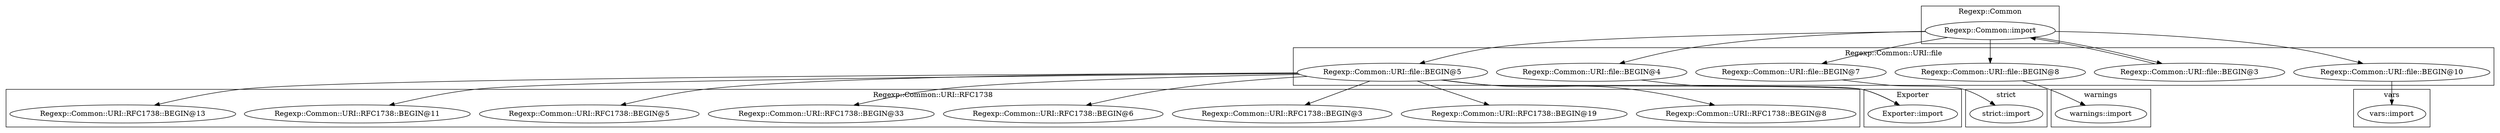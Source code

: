 digraph {
graph [overlap=false]
subgraph cluster_Regexp_Common_URI_RFC1738 {
	label="Regexp::Common::URI::RFC1738";
	"Regexp::Common::URI::RFC1738::BEGIN@8";
	"Regexp::Common::URI::RFC1738::BEGIN@19";
	"Regexp::Common::URI::RFC1738::BEGIN@3";
	"Regexp::Common::URI::RFC1738::BEGIN@6";
	"Regexp::Common::URI::RFC1738::BEGIN@33";
	"Regexp::Common::URI::RFC1738::BEGIN@5";
	"Regexp::Common::URI::RFC1738::BEGIN@11";
	"Regexp::Common::URI::RFC1738::BEGIN@13";
}
subgraph cluster_warnings {
	label="warnings";
	"warnings::import";
}
subgraph cluster_vars {
	label="vars";
	"vars::import";
}
subgraph cluster_strict {
	label="strict";
	"strict::import";
}
subgraph cluster_Regexp_Common {
	label="Regexp::Common";
	"Regexp::Common::import";
}
subgraph cluster_Regexp_Common_URI_file {
	label="Regexp::Common::URI::file";
	"Regexp::Common::URI::file::BEGIN@5";
	"Regexp::Common::URI::file::BEGIN@3";
	"Regexp::Common::URI::file::BEGIN@7";
	"Regexp::Common::URI::file::BEGIN@4";
	"Regexp::Common::URI::file::BEGIN@8";
	"Regexp::Common::URI::file::BEGIN@10";
}
subgraph cluster_Exporter {
	label="Exporter";
	"Exporter::import";
}
"Regexp::Common::URI::file::BEGIN@5" -> "Regexp::Common::URI::RFC1738::BEGIN@8";
"Regexp::Common::URI::file::BEGIN@3" -> "Regexp::Common::import";
"Regexp::Common::URI::file::BEGIN@5" -> "Regexp::Common::URI::RFC1738::BEGIN@33";
"Regexp::Common::URI::file::BEGIN@5" -> "Exporter::import";
"Regexp::Common::URI::file::BEGIN@4" -> "Exporter::import";
"Regexp::Common::import" -> "Regexp::Common::URI::file::BEGIN@3";
"Regexp::Common::URI::file::BEGIN@5" -> "Regexp::Common::URI::RFC1738::BEGIN@6";
"Regexp::Common::URI::file::BEGIN@5" -> "Regexp::Common::URI::RFC1738::BEGIN@5";
"Regexp::Common::URI::file::BEGIN@5" -> "Regexp::Common::URI::RFC1738::BEGIN@19";
"Regexp::Common::URI::file::BEGIN@8" -> "warnings::import";
"Regexp::Common::import" -> "Regexp::Common::URI::file::BEGIN@4";
"Regexp::Common::import" -> "Regexp::Common::URI::file::BEGIN@5";
"Regexp::Common::URI::file::BEGIN@5" -> "Regexp::Common::URI::RFC1738::BEGIN@13";
"Regexp::Common::URI::file::BEGIN@10" -> "vars::import";
"Regexp::Common::import" -> "Regexp::Common::URI::file::BEGIN@10";
"Regexp::Common::URI::file::BEGIN@5" -> "Regexp::Common::URI::RFC1738::BEGIN@11";
"Regexp::Common::import" -> "Regexp::Common::URI::file::BEGIN@7";
"Regexp::Common::import" -> "Regexp::Common::URI::file::BEGIN@8";
"Regexp::Common::URI::file::BEGIN@5" -> "Regexp::Common::URI::RFC1738::BEGIN@3";
"Regexp::Common::URI::file::BEGIN@7" -> "strict::import";
}
